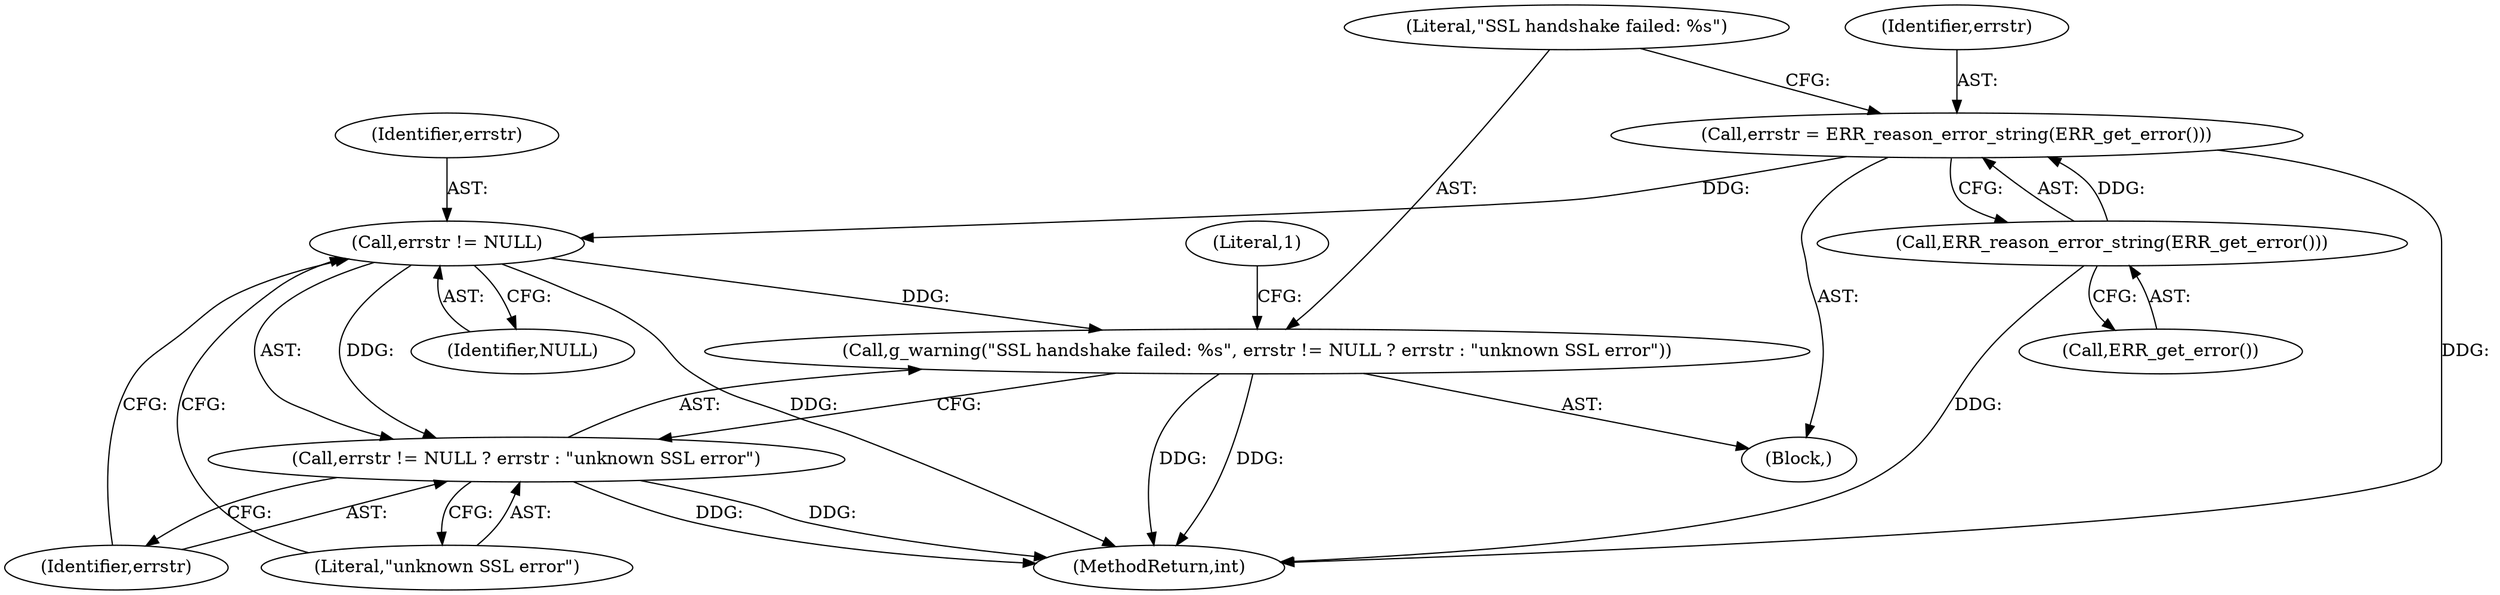 digraph "0_irssi-proxy_85bbc05b21678e80423815d2ef1dfe26208491ab_0@pointer" {
"1000177" [label="(Call,errstr = ERR_reason_error_string(ERR_get_error()))"];
"1000179" [label="(Call,ERR_reason_error_string(ERR_get_error()))"];
"1000184" [label="(Call,errstr != NULL)"];
"1000181" [label="(Call,g_warning(\"SSL handshake failed: %s\", errstr != NULL ? errstr : \"unknown SSL error\"))"];
"1000183" [label="(Call,errstr != NULL ? errstr : \"unknown SSL error\")"];
"1000186" [label="(Identifier,NULL)"];
"1000185" [label="(Identifier,errstr)"];
"1000187" [label="(Identifier,errstr)"];
"1000181" [label="(Call,g_warning(\"SSL handshake failed: %s\", errstr != NULL ? errstr : \"unknown SSL error\"))"];
"1000177" [label="(Call,errstr = ERR_reason_error_string(ERR_get_error()))"];
"1000180" [label="(Call,ERR_get_error())"];
"1000184" [label="(Call,errstr != NULL)"];
"1000133" [label="(Block,)"];
"1000178" [label="(Identifier,errstr)"];
"1000231" [label="(MethodReturn,int)"];
"1000183" [label="(Call,errstr != NULL ? errstr : \"unknown SSL error\")"];
"1000182" [label="(Literal,\"SSL handshake failed: %s\")"];
"1000179" [label="(Call,ERR_reason_error_string(ERR_get_error()))"];
"1000191" [label="(Literal,1)"];
"1000188" [label="(Literal,\"unknown SSL error\")"];
"1000177" -> "1000133"  [label="AST: "];
"1000177" -> "1000179"  [label="CFG: "];
"1000178" -> "1000177"  [label="AST: "];
"1000179" -> "1000177"  [label="AST: "];
"1000182" -> "1000177"  [label="CFG: "];
"1000177" -> "1000231"  [label="DDG: "];
"1000179" -> "1000177"  [label="DDG: "];
"1000177" -> "1000184"  [label="DDG: "];
"1000179" -> "1000180"  [label="CFG: "];
"1000180" -> "1000179"  [label="AST: "];
"1000179" -> "1000231"  [label="DDG: "];
"1000184" -> "1000183"  [label="AST: "];
"1000184" -> "1000186"  [label="CFG: "];
"1000185" -> "1000184"  [label="AST: "];
"1000186" -> "1000184"  [label="AST: "];
"1000187" -> "1000184"  [label="CFG: "];
"1000188" -> "1000184"  [label="CFG: "];
"1000184" -> "1000231"  [label="DDG: "];
"1000184" -> "1000181"  [label="DDG: "];
"1000184" -> "1000183"  [label="DDG: "];
"1000181" -> "1000133"  [label="AST: "];
"1000181" -> "1000183"  [label="CFG: "];
"1000182" -> "1000181"  [label="AST: "];
"1000183" -> "1000181"  [label="AST: "];
"1000191" -> "1000181"  [label="CFG: "];
"1000181" -> "1000231"  [label="DDG: "];
"1000181" -> "1000231"  [label="DDG: "];
"1000183" -> "1000187"  [label="CFG: "];
"1000183" -> "1000188"  [label="CFG: "];
"1000187" -> "1000183"  [label="AST: "];
"1000188" -> "1000183"  [label="AST: "];
"1000183" -> "1000231"  [label="DDG: "];
"1000183" -> "1000231"  [label="DDG: "];
}
